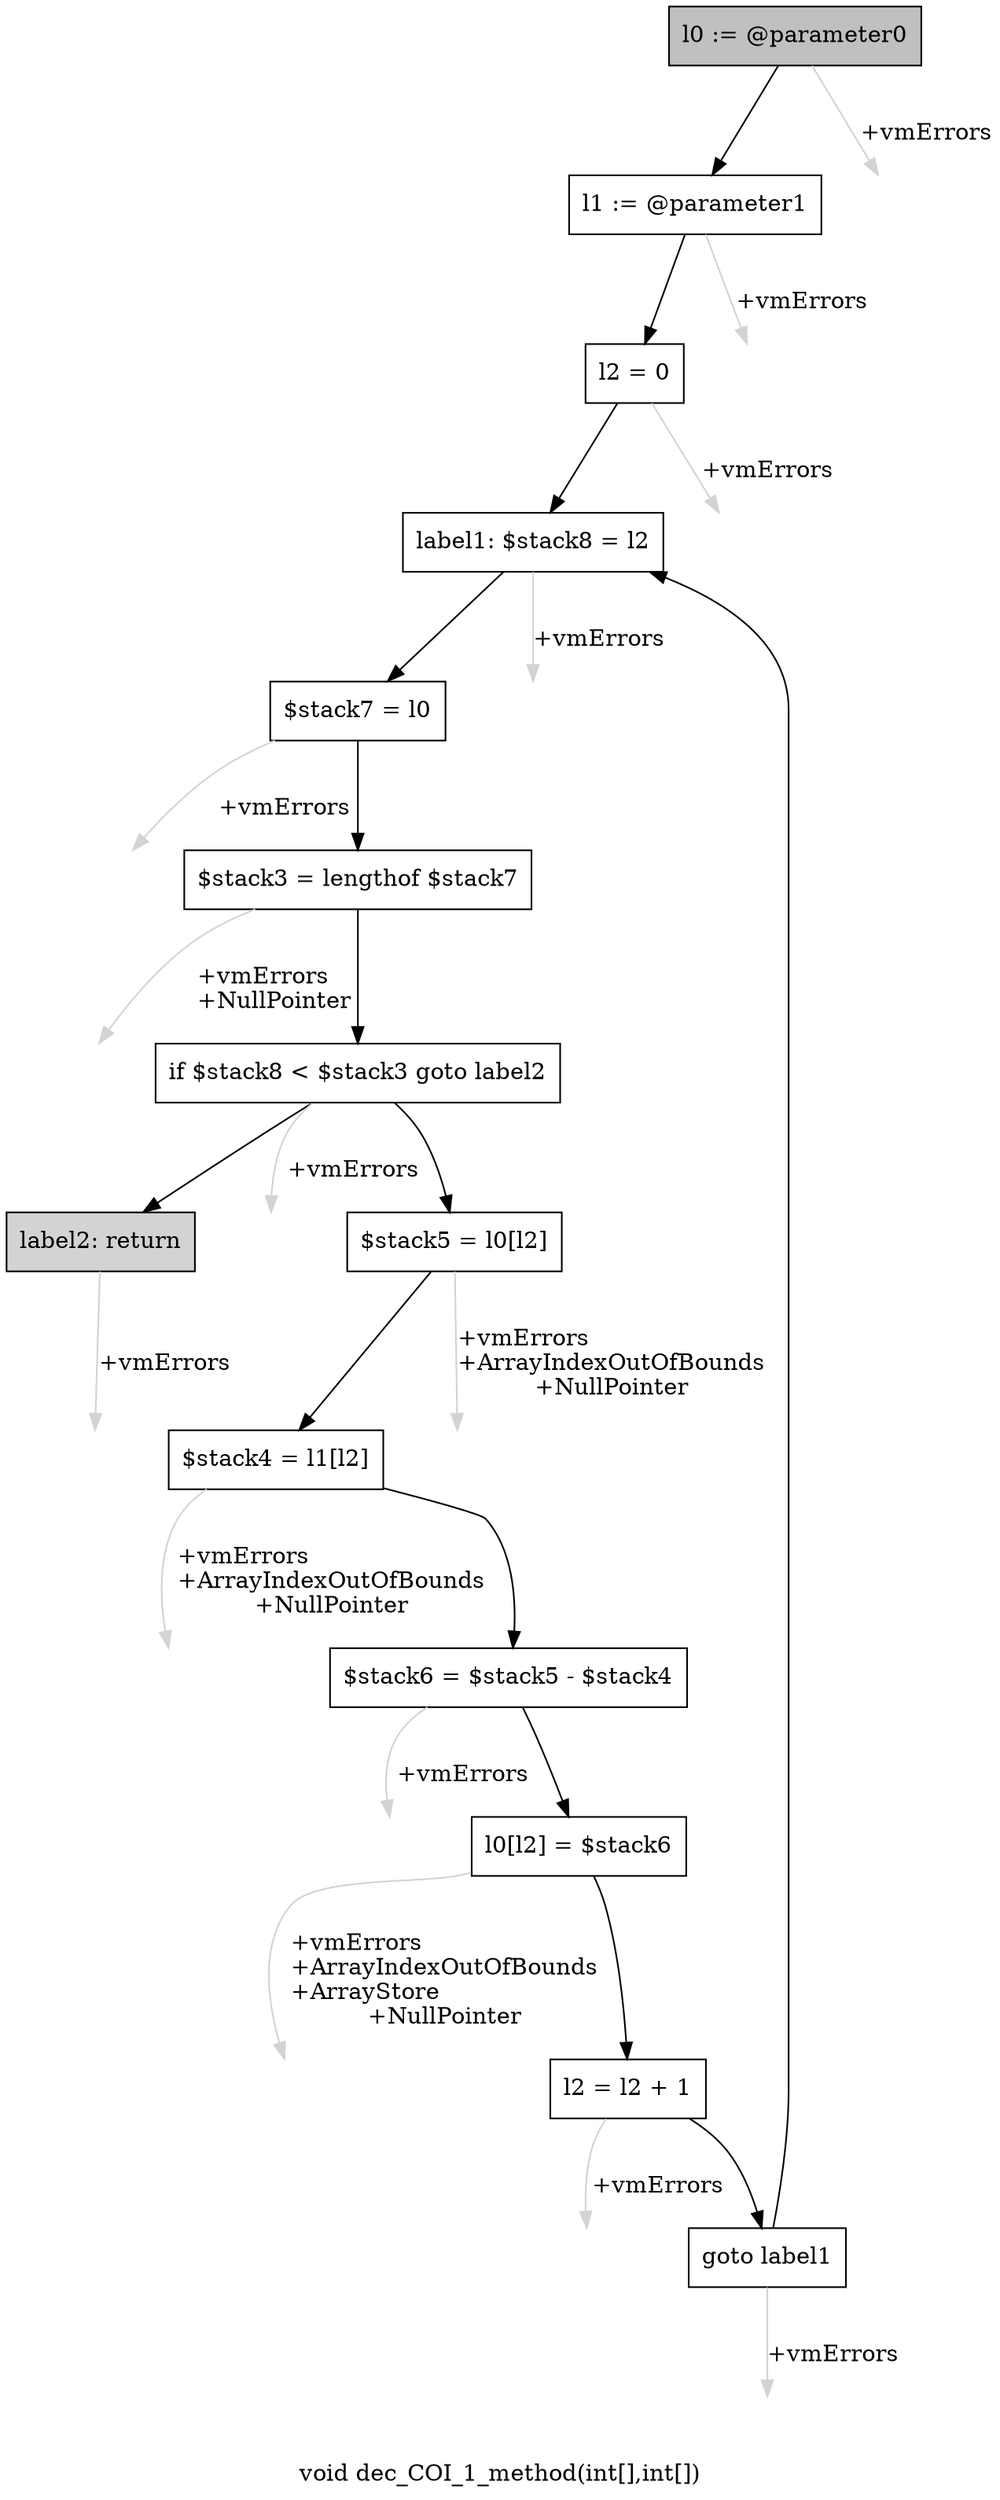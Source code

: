 digraph "void dec_COI_1_method(int[],int[])" {
    label="void dec_COI_1_method(int[],int[])";
    node [shape=box];
    "0" [style=filled,fillcolor=gray,label="l0 := @parameter0",];
    "1" [label="l1 := @parameter1",];
    "0"->"1" [color=black,];
    "14" [style=invis,label="Esc",];
    "0"->"14" [color=lightgray,label="\l+vmErrors",];
    "2" [label="l2 = 0",];
    "1"->"2" [color=black,];
    "15" [style=invis,label="Esc",];
    "1"->"15" [color=lightgray,label="\l+vmErrors",];
    "3" [label="label1: $stack8 = l2",];
    "2"->"3" [color=black,];
    "16" [style=invis,label="Esc",];
    "2"->"16" [color=lightgray,label="\l+vmErrors",];
    "4" [label="$stack7 = l0",];
    "3"->"4" [color=black,];
    "17" [style=invis,label="Esc",];
    "3"->"17" [color=lightgray,label="\l+vmErrors",];
    "5" [label="$stack3 = lengthof $stack7",];
    "4"->"5" [color=black,];
    "18" [style=invis,label="Esc",];
    "4"->"18" [color=lightgray,label="\l+vmErrors",];
    "6" [label="if $stack8 < $stack3 goto label2",];
    "5"->"6" [color=black,];
    "19" [style=invis,label="Esc",];
    "5"->"19" [color=lightgray,label="\l+vmErrors\l+NullPointer",];
    "7" [label="$stack5 = l0[l2]",];
    "6"->"7" [color=black,];
    "13" [style=filled,fillcolor=lightgray,label="label2: return",];
    "6"->"13" [color=black,];
    "20" [style=invis,label="Esc",];
    "6"->"20" [color=lightgray,label="\l+vmErrors",];
    "8" [label="$stack4 = l1[l2]",];
    "7"->"8" [color=black,];
    "21" [style=invis,label="Esc",];
    "7"->"21" [color=lightgray,label="\l+vmErrors\l+ArrayIndexOutOfBounds\l+NullPointer",];
    "9" [label="$stack6 = $stack5 - $stack4",];
    "8"->"9" [color=black,];
    "22" [style=invis,label="Esc",];
    "8"->"22" [color=lightgray,label="\l+vmErrors\l+ArrayIndexOutOfBounds\l+NullPointer",];
    "10" [label="l0[l2] = $stack6",];
    "9"->"10" [color=black,];
    "23" [style=invis,label="Esc",];
    "9"->"23" [color=lightgray,label="\l+vmErrors",];
    "11" [label="l2 = l2 + 1",];
    "10"->"11" [color=black,];
    "24" [style=invis,label="Esc",];
    "10"->"24" [color=lightgray,label="\l+vmErrors\l+ArrayIndexOutOfBounds\l+ArrayStore\l+NullPointer",];
    "12" [label="goto label1",];
    "11"->"12" [color=black,];
    "25" [style=invis,label="Esc",];
    "11"->"25" [color=lightgray,label="\l+vmErrors",];
    "12"->"3" [color=black,];
    "26" [style=invis,label="Esc",];
    "12"->"26" [color=lightgray,label="\l+vmErrors",];
    "27" [style=invis,label="Esc",];
    "13"->"27" [color=lightgray,label="\l+vmErrors",];
}
